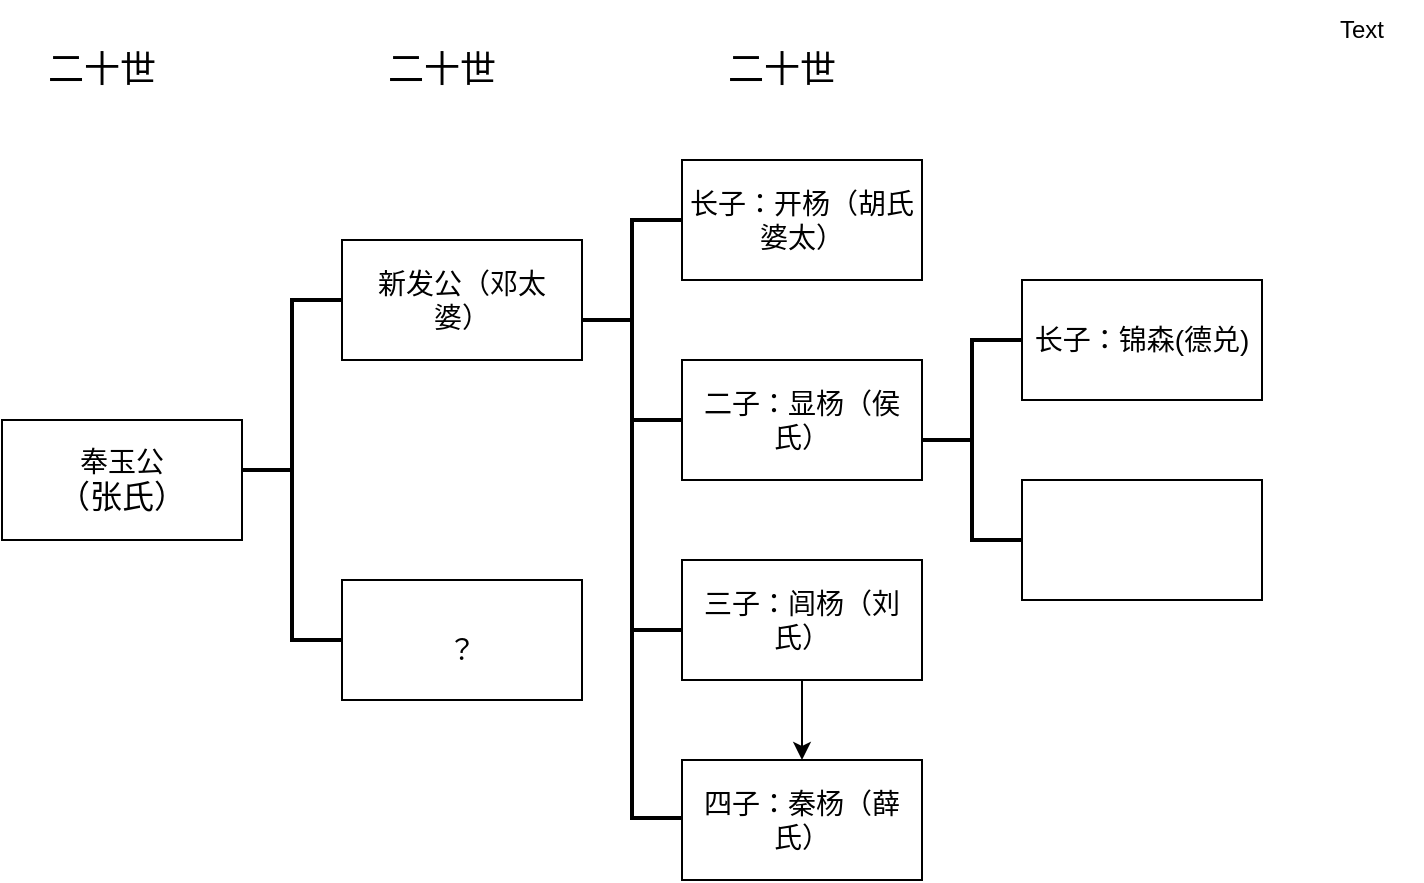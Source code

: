<mxfile version="24.5.2" type="github">
  <diagram name="第 1 页" id="a3wWLOY99gl7KxZ9aG14">
    <mxGraphModel dx="1163" dy="570" grid="1" gridSize="10" guides="0" tooltips="1" connect="1" arrows="1" fold="1" page="1" pageScale="1" pageWidth="827" pageHeight="1169" math="0" shadow="0">
      <root>
        <mxCell id="0" />
        <mxCell id="1" parent="0" />
        <mxCell id="-UbHEKh8l_d8gub23TeE-1" value="&lt;font style=&quot;font-size: 14px;&quot;&gt;奉玉公&lt;/font&gt;&lt;div&gt;&lt;font size=&quot;3&quot;&gt;（张氏）&lt;/font&gt;&lt;/div&gt;" style="rounded=0;whiteSpace=wrap;html=1;" vertex="1" parent="1">
          <mxGeometry x="30" y="610" width="120" height="60" as="geometry" />
        </mxCell>
        <mxCell id="-UbHEKh8l_d8gub23TeE-2" value="&lt;font style=&quot;font-size: 18px;&quot;&gt;二十世&lt;/font&gt;" style="text;strokeColor=none;align=center;fillColor=none;html=1;verticalAlign=middle;whiteSpace=wrap;rounded=0;" vertex="1" parent="1">
          <mxGeometry x="50" y="420" width="60" height="30" as="geometry" />
        </mxCell>
        <mxCell id="-UbHEKh8l_d8gub23TeE-3" value="" style="strokeWidth=2;html=1;shape=mxgraph.flowchart.annotation_2;align=left;labelPosition=right;pointerEvents=1;" vertex="1" parent="1">
          <mxGeometry x="150" y="550" width="50" height="170" as="geometry" />
        </mxCell>
        <mxCell id="-UbHEKh8l_d8gub23TeE-5" value="" style="verticalLabelPosition=bottom;verticalAlign=top;html=1;shape=mxgraph.basic.rect;fillColor2=none;strokeWidth=1;size=20;indent=95.33;" vertex="1" parent="1">
          <mxGeometry x="200" y="520" width="120" height="60" as="geometry" />
        </mxCell>
        <mxCell id="-UbHEKh8l_d8gub23TeE-6" value="新发公（邓太婆）" style="text;strokeColor=none;align=center;fillColor=none;html=1;verticalAlign=middle;whiteSpace=wrap;rounded=0;fontSize=14;" vertex="1" parent="1">
          <mxGeometry x="210" y="530" width="100" height="40" as="geometry" />
        </mxCell>
        <mxCell id="-UbHEKh8l_d8gub23TeE-7" value="" style="verticalLabelPosition=bottom;verticalAlign=top;html=1;shape=mxgraph.basic.rect;fillColor2=none;strokeWidth=1;size=20;indent=5;" vertex="1" parent="1">
          <mxGeometry x="200" y="690" width="120" height="60" as="geometry" />
        </mxCell>
        <mxCell id="-UbHEKh8l_d8gub23TeE-8" value="&lt;font style=&quot;font-size: 14px;&quot;&gt;？&lt;/font&gt;" style="text;strokeColor=none;align=center;fillColor=none;html=1;verticalAlign=middle;whiteSpace=wrap;rounded=0;" vertex="1" parent="1">
          <mxGeometry x="230" y="710" width="60" height="30" as="geometry" />
        </mxCell>
        <mxCell id="-UbHEKh8l_d8gub23TeE-9" value="" style="strokeWidth=2;html=1;shape=mxgraph.flowchart.annotation_2;align=left;labelPosition=right;pointerEvents=1;" vertex="1" parent="1">
          <mxGeometry x="320" y="510" width="50" height="100" as="geometry" />
        </mxCell>
        <mxCell id="-UbHEKh8l_d8gub23TeE-10" value="" style="verticalLabelPosition=bottom;verticalAlign=top;html=1;shape=mxgraph.basic.rect;fillColor2=none;strokeWidth=1;size=20;indent=5;" vertex="1" parent="1">
          <mxGeometry x="370" y="480" width="120" height="60" as="geometry" />
        </mxCell>
        <mxCell id="-UbHEKh8l_d8gub23TeE-11" value="" style="verticalLabelPosition=bottom;verticalAlign=top;html=1;shape=mxgraph.basic.rect;fillColor2=none;strokeWidth=1;size=20;indent=5;" vertex="1" parent="1">
          <mxGeometry x="370" y="580" width="120" height="60" as="geometry" />
        </mxCell>
        <mxCell id="-UbHEKh8l_d8gub23TeE-12" value="&lt;font style=&quot;font-size: 18px;&quot;&gt;二十世&lt;/font&gt;" style="text;strokeColor=none;align=center;fillColor=none;html=1;verticalAlign=middle;whiteSpace=wrap;rounded=0;" vertex="1" parent="1">
          <mxGeometry x="220" y="420" width="60" height="30" as="geometry" />
        </mxCell>
        <mxCell id="-UbHEKh8l_d8gub23TeE-13" value="&lt;font style=&quot;font-size: 18px;&quot;&gt;二十世&lt;/font&gt;" style="text;strokeColor=none;align=center;fillColor=none;html=1;verticalAlign=middle;whiteSpace=wrap;rounded=0;" vertex="1" parent="1">
          <mxGeometry x="390" y="420" width="60" height="30" as="geometry" />
        </mxCell>
        <mxCell id="-UbHEKh8l_d8gub23TeE-15" value="" style="line;strokeWidth=2;direction=south;html=1;" vertex="1" parent="1">
          <mxGeometry x="340" y="610" width="10" height="200" as="geometry" />
        </mxCell>
        <mxCell id="-UbHEKh8l_d8gub23TeE-18" value="" style="line;strokeWidth=2;html=1;" vertex="1" parent="1">
          <mxGeometry x="345" y="710" width="25" height="10" as="geometry" />
        </mxCell>
        <mxCell id="-UbHEKh8l_d8gub23TeE-24" value="" style="line;strokeWidth=2;html=1;" vertex="1" parent="1">
          <mxGeometry x="346" y="804" width="25" height="10" as="geometry" />
        </mxCell>
        <mxCell id="-UbHEKh8l_d8gub23TeE-25" value="Text" style="text;strokeColor=none;align=center;fillColor=none;html=1;verticalAlign=middle;whiteSpace=wrap;rounded=0;" vertex="1" parent="1">
          <mxGeometry x="370" y="680" width="120" height="60" as="geometry" />
        </mxCell>
        <mxCell id="-UbHEKh8l_d8gub23TeE-26" value="长子：开杨（胡氏婆太）" style="text;strokeColor=none;align=center;fillColor=none;html=1;verticalAlign=middle;whiteSpace=wrap;rounded=0;fontSize=14;" vertex="1" parent="1">
          <mxGeometry x="370" y="480" width="120" height="60" as="geometry" />
        </mxCell>
        <mxCell id="-UbHEKh8l_d8gub23TeE-28" value="&lt;font style=&quot;font-size: 14px;&quot;&gt;二子：显杨（侯氏）&lt;/font&gt;" style="text;strokeColor=none;align=center;fillColor=none;html=1;verticalAlign=middle;whiteSpace=wrap;rounded=0;" vertex="1" parent="1">
          <mxGeometry x="380" y="580" width="100" height="60" as="geometry" />
        </mxCell>
        <mxCell id="-UbHEKh8l_d8gub23TeE-31" value="" style="edgeStyle=orthogonalEdgeStyle;rounded=0;orthogonalLoop=1;jettySize=auto;html=1;" edge="1" parent="1" source="-UbHEKh8l_d8gub23TeE-29" target="-UbHEKh8l_d8gub23TeE-30">
          <mxGeometry relative="1" as="geometry" />
        </mxCell>
        <mxCell id="-UbHEKh8l_d8gub23TeE-29" value="&lt;font style=&quot;font-size: 14px;&quot;&gt;三子：闾杨（刘氏）&lt;/font&gt;" style="rounded=0;whiteSpace=wrap;html=1;" vertex="1" parent="1">
          <mxGeometry x="370" y="680" width="120" height="60" as="geometry" />
        </mxCell>
        <mxCell id="-UbHEKh8l_d8gub23TeE-30" value="" style="rounded=0;whiteSpace=wrap;html=1;" vertex="1" parent="1">
          <mxGeometry x="370" y="780" width="120" height="60" as="geometry" />
        </mxCell>
        <mxCell id="-UbHEKh8l_d8gub23TeE-32" value="&lt;span style=&quot;font-size: 14px;&quot;&gt;四子：秦杨（薛氏）&lt;/span&gt;" style="text;strokeColor=none;align=center;fillColor=none;html=1;verticalAlign=middle;whiteSpace=wrap;rounded=0;" vertex="1" parent="1">
          <mxGeometry x="370" y="780" width="120" height="60" as="geometry" />
        </mxCell>
        <mxCell id="-UbHEKh8l_d8gub23TeE-33" value="" style="strokeWidth=2;html=1;shape=mxgraph.flowchart.annotation_2;align=left;labelPosition=right;pointerEvents=1;" vertex="1" parent="1">
          <mxGeometry x="490" y="570" width="50" height="100" as="geometry" />
        </mxCell>
        <mxCell id="-UbHEKh8l_d8gub23TeE-34" value="" style="verticalLabelPosition=bottom;verticalAlign=top;html=1;shape=mxgraph.basic.rect;fillColor2=none;strokeWidth=1;size=20;indent=5;" vertex="1" parent="1">
          <mxGeometry x="540" y="540" width="120" height="60" as="geometry" />
        </mxCell>
        <mxCell id="-UbHEKh8l_d8gub23TeE-35" value="" style="verticalLabelPosition=bottom;verticalAlign=top;html=1;shape=mxgraph.basic.rect;fillColor2=none;strokeWidth=1;size=20;indent=5;" vertex="1" parent="1">
          <mxGeometry x="540" y="640" width="120" height="60" as="geometry" />
        </mxCell>
        <mxCell id="-UbHEKh8l_d8gub23TeE-36" value="&lt;span style=&quot;font-size: 14px;&quot;&gt;长子：锦森(德&lt;/span&gt;&lt;font style=&quot;font-size: 14px;&quot;&gt;兑&lt;/font&gt;&lt;span style=&quot;font-size: 14px;&quot;&gt;)&lt;/span&gt;" style="text;strokeColor=none;align=center;fillColor=none;html=1;verticalAlign=middle;whiteSpace=wrap;rounded=0;" vertex="1" parent="1">
          <mxGeometry x="540" y="540" width="120" height="60" as="geometry" />
        </mxCell>
        <mxCell id="-UbHEKh8l_d8gub23TeE-40" value="Text" style="text;strokeColor=none;align=center;fillColor=none;html=1;verticalAlign=middle;whiteSpace=wrap;rounded=0;" vertex="1" parent="1">
          <mxGeometry x="680" y="400" width="60" height="30" as="geometry" />
        </mxCell>
      </root>
    </mxGraphModel>
  </diagram>
</mxfile>
